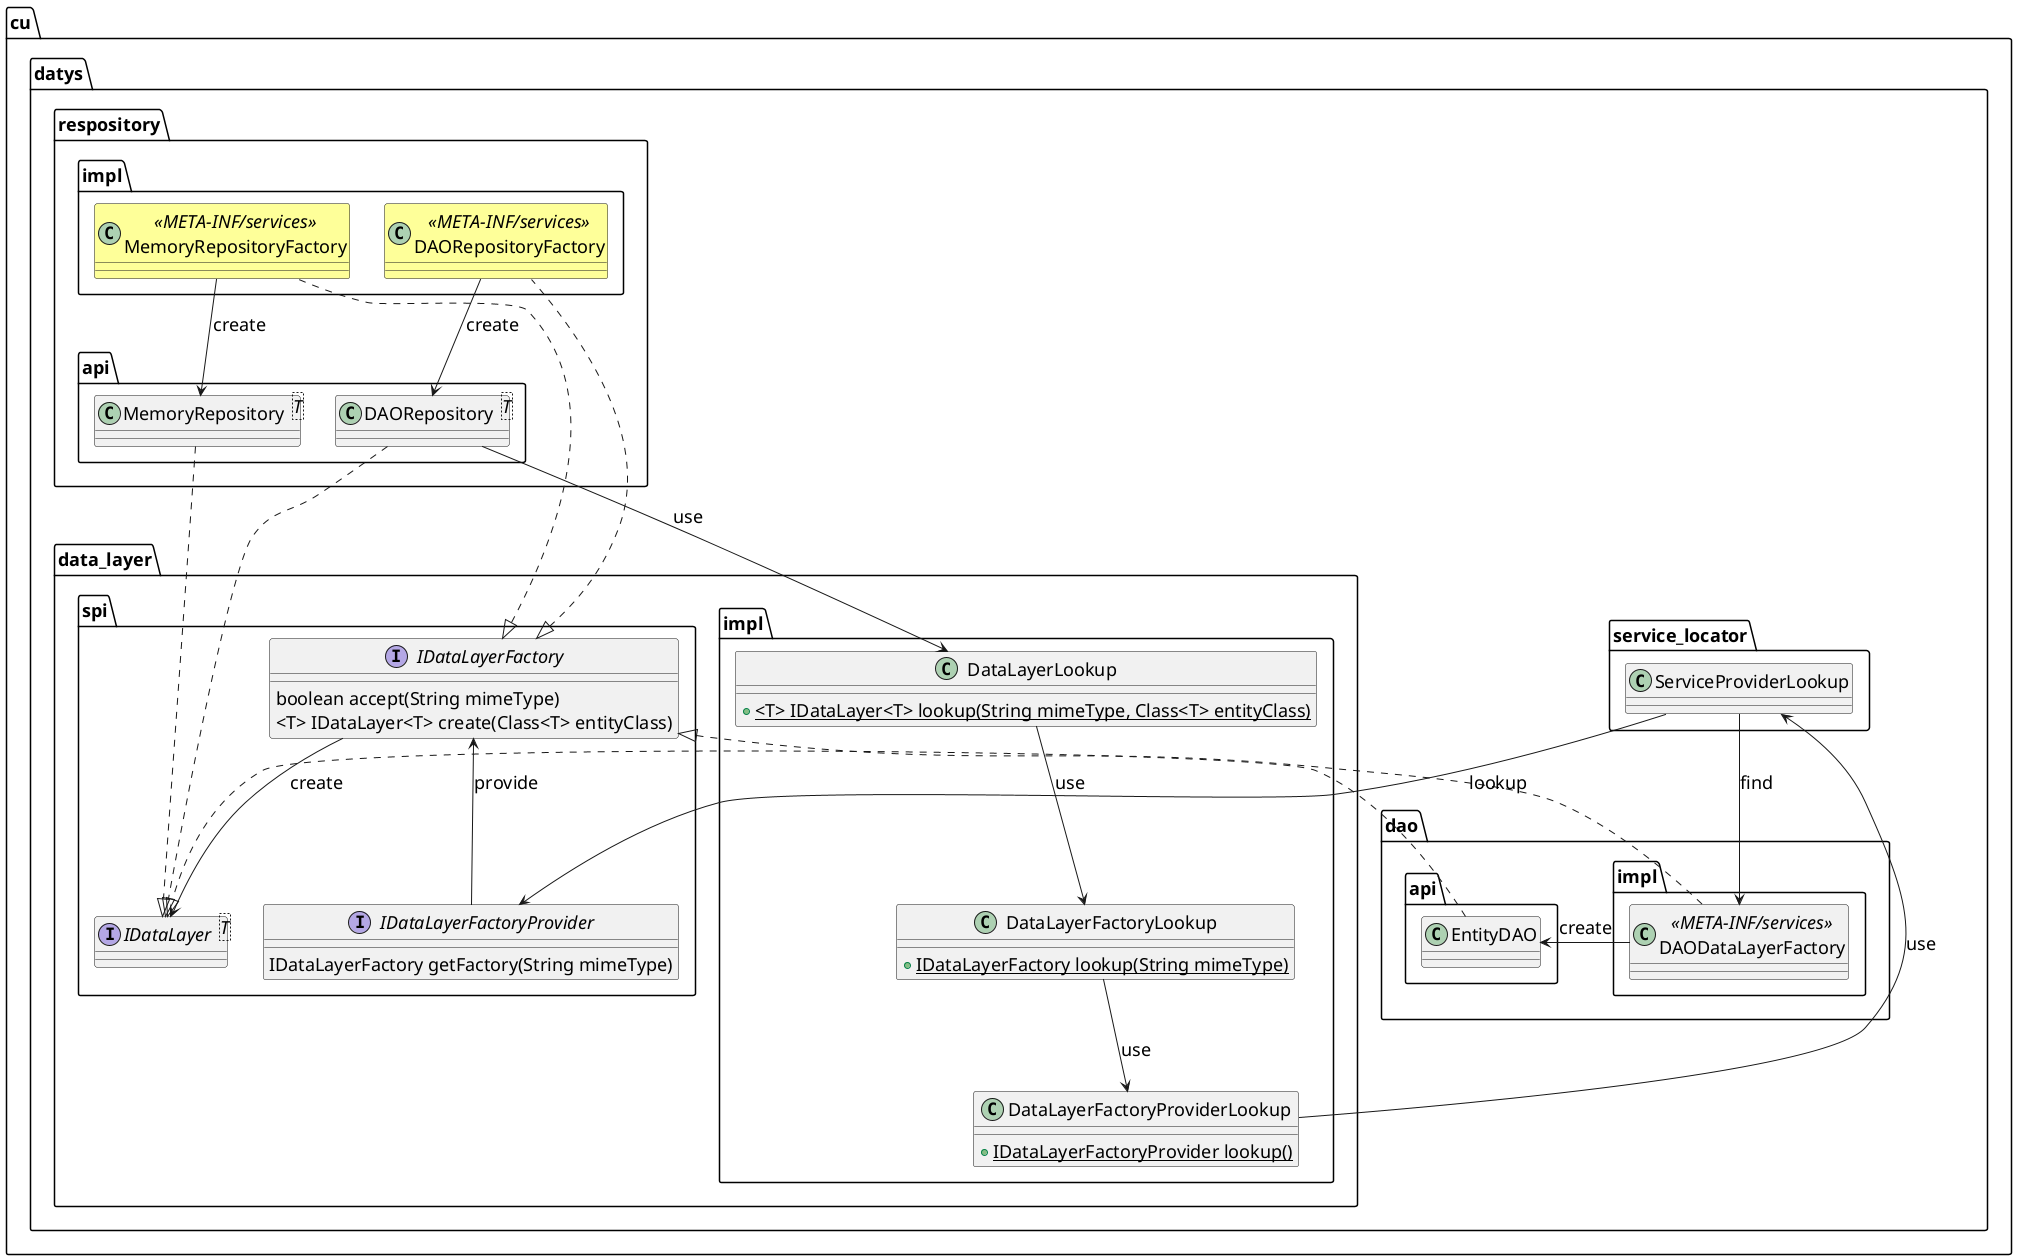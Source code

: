 @startuml

skinparam backgroundcolor transparent
skinparam classFontSize 18
skinparam noteFontSize 18
skinparam arrowFontSize 18
skinparam classAttributeFontSize 18
skinparam packageFontSize 18
skinparam classStereotypeFontSize 18

skinparam titleFontColor #5cb85c

'Title Module repository


namespace cu.datys.data_layer.spi{
    interface IDataLayerFactoryProvider {
        IDataLayerFactory getFactory(String mimeType)
    }

    interface IDataLayerFactory {
        boolean accept(String mimeType)
        <T> IDataLayer<T> create(Class<T> entityClass)
    }

    interface IDataLayer<T> {
    }

    IDataLayerFactoryProvider -up-> IDataLayerFactory: provide
    IDataLayerFactory --> IDataLayer: create
}


namespace cu.datys.dao.impl{
    class DAODataLayerFactory<<META-INF/services>> implements cu.datys.data_layer.spi.IDataLayerFactory
}

namespace cu.datys.dao.api{
'    class EntityDAO implements cu.datys.data_layer.spi.IDataLayer

    class EntityDAO
     EntityDAO ..|> cu.datys.data_layer.spi.IDataLayer
}

namespace cu.datys.data_layer.impl{
    class DataLayerLookup {
        + {static} <T> IDataLayer<T> lookup(String mimeType, Class<T> entityClass)
    }

    class DataLayerFactoryLookup {
        + {static} IDataLayerFactory lookup(String mimeType)
    }

    class DataLayerFactoryProviderLookup {
        + {static} IDataLayerFactoryProvider lookup()
    }



    DataLayerLookup --> DataLayerFactoryLookup: use

    DataLayerFactoryLookup --> DataLayerFactoryProviderLookup: use

    DataLayerFactoryProviderLookup --> cu.datys.service_locator.ServiceProviderLookup: use
    cu.datys.dao.impl.DAODataLayerFactory -left-> cu.datys.dao.api.EntityDAO: create

    cu.datys.service_locator.ServiceProviderLookup --> cu.datys.dao.impl.DAODataLayerFactory: find
    cu.datys.service_locator.ServiceProviderLookup --> cu.datys.data_layer.spi.IDataLayerFactoryProvider: lookup
}


namespace cu.datys.respository.api{
'    class DAORepository<T> implements cu.datys.data_layer.spi.IDataLayer
'    class MemoryRepository<T> implements cu.datys.data_layer.spi.IDataLayer

    class DAORepository<T>
    class MemoryRepository<T>

    DAORepository ...|> cu.datys.data_layer.spi.IDataLayer
    MemoryRepository ...|> cu.datys.data_layer.spi.IDataLayer

    DAORepository --> cu.datys.data_layer.impl.DataLayerLookup: use
}

namespace cu.datys.respository.impl{
    class DAORepositoryFactory<<META-INF/services>> #FEFF99 implements cu.datys.data_layer.spi.IDataLayerFactory

    class MemoryRepositoryFactory<<META-INF/services>> #FEFF99 implements cu.datys.data_layer.spi.IDataLayerFactory

    DAORepositoryFactory --> cu.datys.respository.api.DAORepository: create
    MemoryRepositoryFactory --> cu.datys.respository.api.MemoryRepository: create
}

@enduml